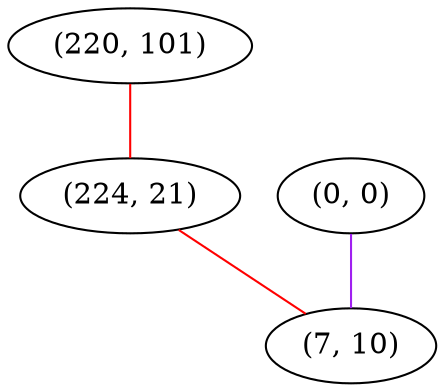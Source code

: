 graph "" {
"(220, 101)";
"(0, 0)";
"(224, 21)";
"(7, 10)";
"(220, 101)" -- "(224, 21)"  [color=red, key=0, weight=1];
"(0, 0)" -- "(7, 10)"  [color=purple, key=0, weight=4];
"(224, 21)" -- "(7, 10)"  [color=red, key=0, weight=1];
}

